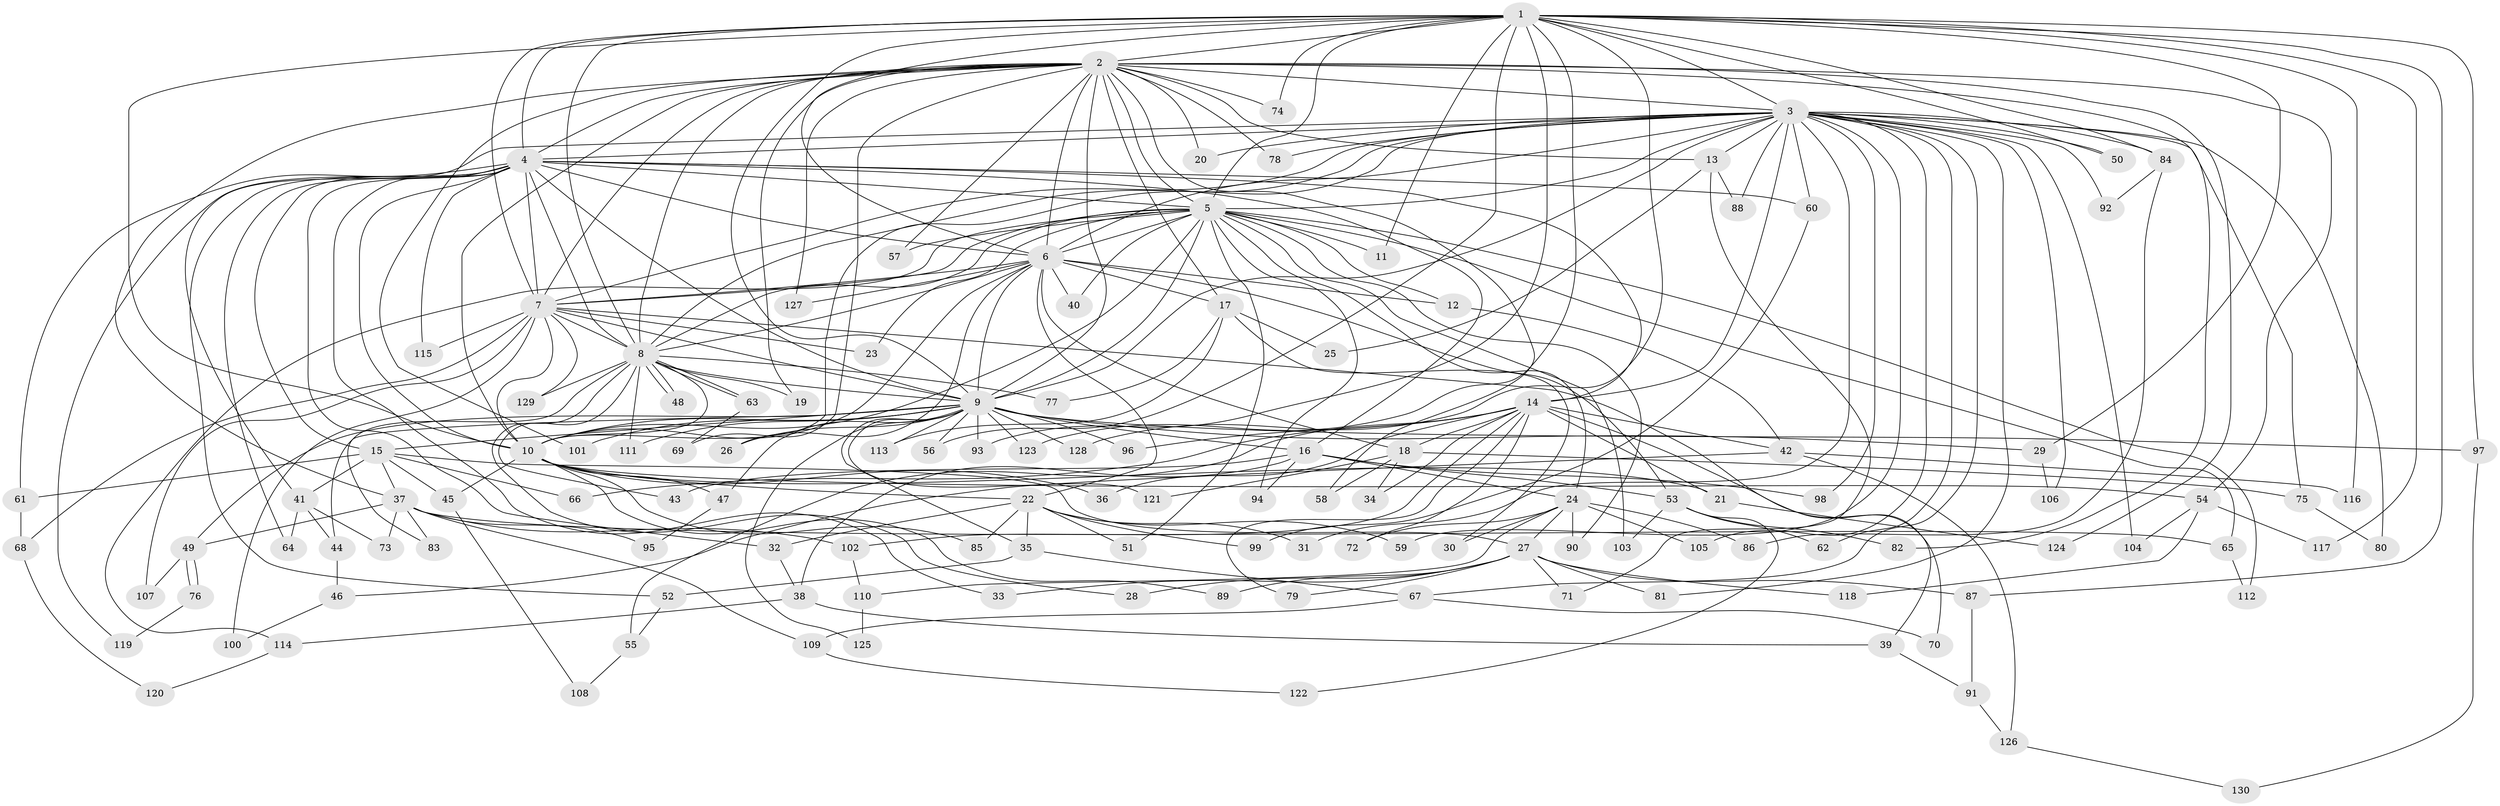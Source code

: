 // coarse degree distribution, {27: 0.009900990099009901, 24: 0.009900990099009901, 26: 0.019801980198019802, 18: 0.009900990099009901, 25: 0.009900990099009901, 16: 0.019801980198019802, 19: 0.009900990099009901, 2: 0.5841584158415841, 5: 0.039603960396039604, 17: 0.009900990099009901, 8: 0.009900990099009901, 12: 0.009900990099009901, 6: 0.0297029702970297, 9: 0.019801980198019802, 10: 0.009900990099009901, 3: 0.16831683168316833, 4: 0.019801980198019802, 1: 0.009900990099009901}
// Generated by graph-tools (version 1.1) at 2025/41/03/06/25 10:41:31]
// undirected, 130 vertices, 285 edges
graph export_dot {
graph [start="1"]
  node [color=gray90,style=filled];
  1;
  2;
  3;
  4;
  5;
  6;
  7;
  8;
  9;
  10;
  11;
  12;
  13;
  14;
  15;
  16;
  17;
  18;
  19;
  20;
  21;
  22;
  23;
  24;
  25;
  26;
  27;
  28;
  29;
  30;
  31;
  32;
  33;
  34;
  35;
  36;
  37;
  38;
  39;
  40;
  41;
  42;
  43;
  44;
  45;
  46;
  47;
  48;
  49;
  50;
  51;
  52;
  53;
  54;
  55;
  56;
  57;
  58;
  59;
  60;
  61;
  62;
  63;
  64;
  65;
  66;
  67;
  68;
  69;
  70;
  71;
  72;
  73;
  74;
  75;
  76;
  77;
  78;
  79;
  80;
  81;
  82;
  83;
  84;
  85;
  86;
  87;
  88;
  89;
  90;
  91;
  92;
  93;
  94;
  95;
  96;
  97;
  98;
  99;
  100;
  101;
  102;
  103;
  104;
  105;
  106;
  107;
  108;
  109;
  110;
  111;
  112;
  113;
  114;
  115;
  116;
  117;
  118;
  119;
  120;
  121;
  122;
  123;
  124;
  125;
  126;
  127;
  128;
  129;
  130;
  1 -- 2;
  1 -- 3;
  1 -- 4;
  1 -- 5;
  1 -- 6;
  1 -- 7;
  1 -- 8;
  1 -- 9;
  1 -- 10;
  1 -- 11;
  1 -- 29;
  1 -- 50;
  1 -- 56;
  1 -- 74;
  1 -- 84;
  1 -- 87;
  1 -- 93;
  1 -- 97;
  1 -- 116;
  1 -- 117;
  1 -- 123;
  1 -- 128;
  2 -- 3;
  2 -- 4;
  2 -- 5;
  2 -- 6;
  2 -- 7;
  2 -- 8;
  2 -- 9;
  2 -- 10;
  2 -- 13;
  2 -- 17;
  2 -- 19;
  2 -- 20;
  2 -- 37;
  2 -- 54;
  2 -- 57;
  2 -- 58;
  2 -- 69;
  2 -- 74;
  2 -- 78;
  2 -- 82;
  2 -- 101;
  2 -- 124;
  2 -- 127;
  3 -- 4;
  3 -- 5;
  3 -- 6;
  3 -- 7;
  3 -- 8;
  3 -- 9;
  3 -- 10;
  3 -- 13;
  3 -- 14;
  3 -- 20;
  3 -- 31;
  3 -- 41;
  3 -- 50;
  3 -- 59;
  3 -- 60;
  3 -- 62;
  3 -- 67;
  3 -- 75;
  3 -- 78;
  3 -- 80;
  3 -- 81;
  3 -- 84;
  3 -- 88;
  3 -- 92;
  3 -- 98;
  3 -- 104;
  3 -- 105;
  3 -- 106;
  4 -- 5;
  4 -- 6;
  4 -- 7;
  4 -- 8;
  4 -- 9;
  4 -- 10;
  4 -- 14;
  4 -- 15;
  4 -- 16;
  4 -- 32;
  4 -- 33;
  4 -- 52;
  4 -- 60;
  4 -- 61;
  4 -- 64;
  4 -- 115;
  4 -- 119;
  5 -- 6;
  5 -- 7;
  5 -- 8;
  5 -- 9;
  5 -- 10;
  5 -- 11;
  5 -- 12;
  5 -- 23;
  5 -- 24;
  5 -- 40;
  5 -- 51;
  5 -- 57;
  5 -- 65;
  5 -- 90;
  5 -- 94;
  5 -- 103;
  5 -- 112;
  5 -- 114;
  6 -- 7;
  6 -- 8;
  6 -- 9;
  6 -- 10;
  6 -- 12;
  6 -- 17;
  6 -- 18;
  6 -- 22;
  6 -- 26;
  6 -- 40;
  6 -- 53;
  6 -- 127;
  7 -- 8;
  7 -- 9;
  7 -- 10;
  7 -- 23;
  7 -- 39;
  7 -- 68;
  7 -- 100;
  7 -- 107;
  7 -- 115;
  7 -- 129;
  8 -- 9;
  8 -- 10;
  8 -- 19;
  8 -- 28;
  8 -- 43;
  8 -- 48;
  8 -- 48;
  8 -- 63;
  8 -- 63;
  8 -- 77;
  8 -- 83;
  8 -- 111;
  8 -- 129;
  9 -- 10;
  9 -- 15;
  9 -- 16;
  9 -- 26;
  9 -- 29;
  9 -- 35;
  9 -- 44;
  9 -- 47;
  9 -- 49;
  9 -- 56;
  9 -- 93;
  9 -- 96;
  9 -- 97;
  9 -- 101;
  9 -- 111;
  9 -- 113;
  9 -- 121;
  9 -- 123;
  9 -- 125;
  9 -- 128;
  10 -- 21;
  10 -- 22;
  10 -- 36;
  10 -- 45;
  10 -- 47;
  10 -- 54;
  10 -- 85;
  10 -- 89;
  12 -- 42;
  13 -- 25;
  13 -- 71;
  13 -- 88;
  14 -- 18;
  14 -- 21;
  14 -- 34;
  14 -- 36;
  14 -- 42;
  14 -- 55;
  14 -- 66;
  14 -- 70;
  14 -- 72;
  14 -- 79;
  14 -- 96;
  14 -- 102;
  15 -- 27;
  15 -- 37;
  15 -- 41;
  15 -- 45;
  15 -- 61;
  15 -- 66;
  16 -- 24;
  16 -- 38;
  16 -- 43;
  16 -- 53;
  16 -- 94;
  16 -- 98;
  17 -- 25;
  17 -- 30;
  17 -- 77;
  17 -- 113;
  18 -- 34;
  18 -- 58;
  18 -- 75;
  18 -- 121;
  21 -- 124;
  22 -- 31;
  22 -- 32;
  22 -- 35;
  22 -- 51;
  22 -- 59;
  22 -- 85;
  22 -- 99;
  24 -- 27;
  24 -- 30;
  24 -- 72;
  24 -- 86;
  24 -- 90;
  24 -- 105;
  24 -- 110;
  27 -- 28;
  27 -- 33;
  27 -- 71;
  27 -- 79;
  27 -- 81;
  27 -- 87;
  27 -- 89;
  27 -- 118;
  29 -- 106;
  32 -- 38;
  35 -- 52;
  35 -- 67;
  37 -- 49;
  37 -- 65;
  37 -- 73;
  37 -- 83;
  37 -- 95;
  37 -- 102;
  37 -- 109;
  38 -- 39;
  38 -- 114;
  39 -- 91;
  41 -- 44;
  41 -- 64;
  41 -- 73;
  42 -- 46;
  42 -- 116;
  42 -- 126;
  44 -- 46;
  45 -- 108;
  46 -- 100;
  47 -- 95;
  49 -- 76;
  49 -- 76;
  49 -- 107;
  52 -- 55;
  53 -- 62;
  53 -- 82;
  53 -- 103;
  53 -- 122;
  54 -- 104;
  54 -- 117;
  54 -- 118;
  55 -- 108;
  60 -- 99;
  61 -- 68;
  63 -- 69;
  65 -- 112;
  67 -- 70;
  67 -- 109;
  68 -- 120;
  75 -- 80;
  76 -- 119;
  84 -- 86;
  84 -- 92;
  87 -- 91;
  91 -- 126;
  97 -- 130;
  102 -- 110;
  109 -- 122;
  110 -- 125;
  114 -- 120;
  126 -- 130;
}

